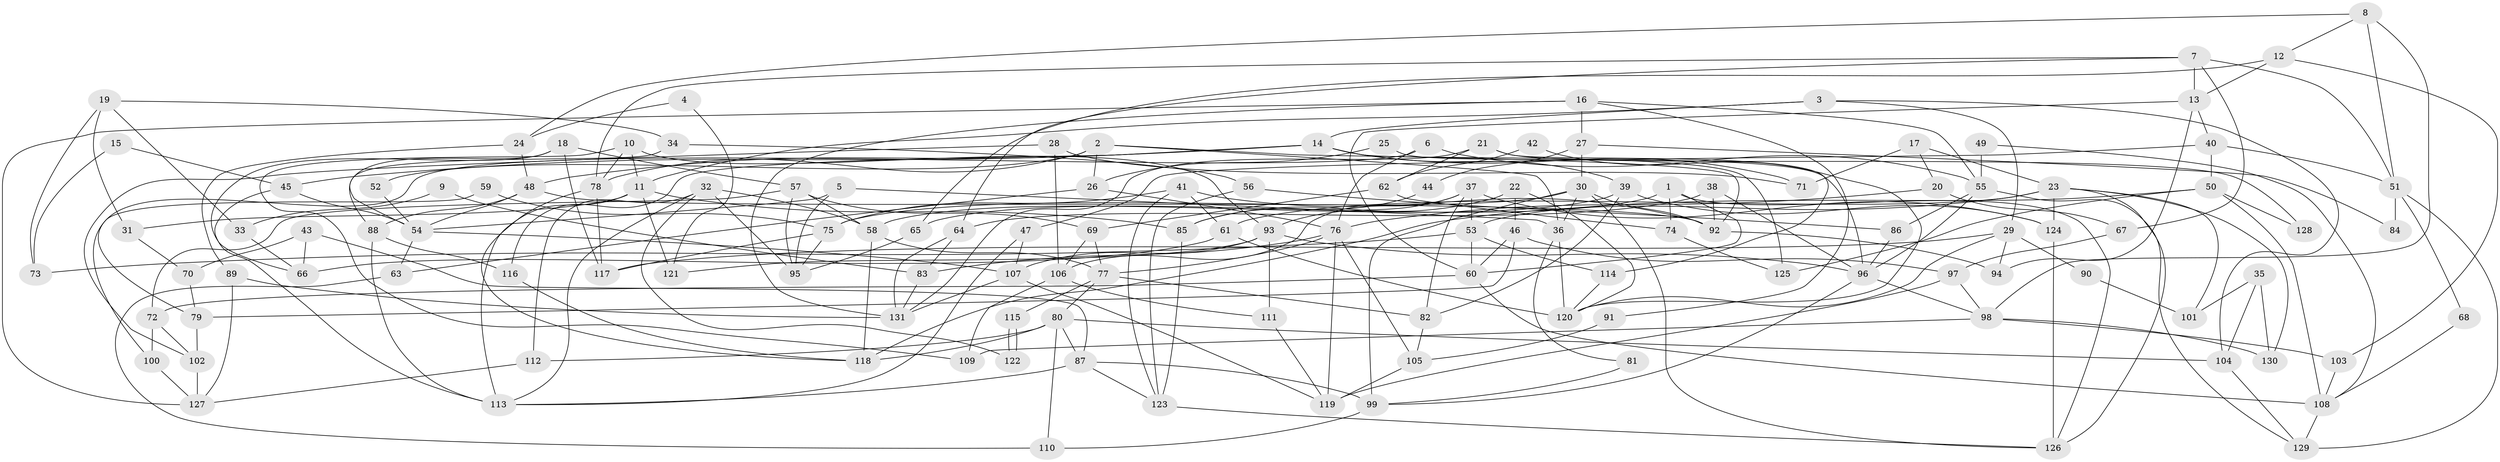 // coarse degree distribution, {5: 0.1794871794871795, 10: 0.038461538461538464, 9: 0.02564102564102564, 2: 0.0641025641025641, 3: 0.24358974358974358, 14: 0.01282051282051282, 6: 0.07692307692307693, 7: 0.05128205128205128, 4: 0.23076923076923078, 11: 0.02564102564102564, 8: 0.02564102564102564, 15: 0.01282051282051282, 16: 0.01282051282051282}
// Generated by graph-tools (version 1.1) at 2025/18/03/04/25 18:18:48]
// undirected, 131 vertices, 262 edges
graph export_dot {
graph [start="1"]
  node [color=gray90,style=filled];
  1;
  2;
  3;
  4;
  5;
  6;
  7;
  8;
  9;
  10;
  11;
  12;
  13;
  14;
  15;
  16;
  17;
  18;
  19;
  20;
  21;
  22;
  23;
  24;
  25;
  26;
  27;
  28;
  29;
  30;
  31;
  32;
  33;
  34;
  35;
  36;
  37;
  38;
  39;
  40;
  41;
  42;
  43;
  44;
  45;
  46;
  47;
  48;
  49;
  50;
  51;
  52;
  53;
  54;
  55;
  56;
  57;
  58;
  59;
  60;
  61;
  62;
  63;
  64;
  65;
  66;
  67;
  68;
  69;
  70;
  71;
  72;
  73;
  74;
  75;
  76;
  77;
  78;
  79;
  80;
  81;
  82;
  83;
  84;
  85;
  86;
  87;
  88;
  89;
  90;
  91;
  92;
  93;
  94;
  95;
  96;
  97;
  98;
  99;
  100;
  101;
  102;
  103;
  104;
  105;
  106;
  107;
  108;
  109;
  110;
  111;
  112;
  113;
  114;
  115;
  116;
  117;
  118;
  119;
  120;
  121;
  122;
  123;
  124;
  125;
  126;
  127;
  128;
  129;
  130;
  131;
  1 -- 65;
  1 -- 126;
  1 -- 60;
  1 -- 74;
  2 -- 78;
  2 -- 92;
  2 -- 26;
  2 -- 36;
  2 -- 52;
  3 -- 29;
  3 -- 14;
  3 -- 11;
  3 -- 104;
  4 -- 121;
  4 -- 24;
  5 -- 54;
  5 -- 36;
  5 -- 95;
  6 -- 76;
  6 -- 55;
  6 -- 79;
  7 -- 78;
  7 -- 13;
  7 -- 51;
  7 -- 64;
  7 -- 67;
  8 -- 98;
  8 -- 51;
  8 -- 12;
  8 -- 24;
  9 -- 83;
  9 -- 33;
  10 -- 93;
  10 -- 11;
  10 -- 78;
  10 -- 109;
  11 -- 113;
  11 -- 31;
  11 -- 85;
  11 -- 121;
  12 -- 13;
  12 -- 65;
  12 -- 103;
  13 -- 60;
  13 -- 94;
  13 -- 40;
  14 -- 125;
  14 -- 48;
  14 -- 39;
  14 -- 45;
  14 -- 71;
  14 -- 116;
  15 -- 73;
  15 -- 45;
  16 -- 127;
  16 -- 131;
  16 -- 27;
  16 -- 55;
  16 -- 91;
  17 -- 23;
  17 -- 71;
  17 -- 20;
  18 -- 57;
  18 -- 54;
  18 -- 66;
  18 -- 117;
  19 -- 34;
  19 -- 31;
  19 -- 33;
  19 -- 73;
  20 -- 76;
  20 -- 67;
  21 -- 131;
  21 -- 114;
  21 -- 62;
  21 -- 128;
  22 -- 46;
  22 -- 85;
  22 -- 120;
  23 -- 118;
  23 -- 124;
  23 -- 61;
  23 -- 101;
  23 -- 126;
  23 -- 130;
  24 -- 48;
  24 -- 89;
  25 -- 26;
  25 -- 96;
  26 -- 63;
  26 -- 76;
  27 -- 30;
  27 -- 44;
  27 -- 84;
  28 -- 106;
  28 -- 102;
  28 -- 71;
  29 -- 117;
  29 -- 120;
  29 -- 90;
  29 -- 94;
  30 -- 126;
  30 -- 92;
  30 -- 36;
  30 -- 75;
  30 -- 99;
  31 -- 70;
  32 -- 113;
  32 -- 58;
  32 -- 95;
  32 -- 112;
  32 -- 122;
  33 -- 66;
  34 -- 56;
  34 -- 88;
  35 -- 104;
  35 -- 130;
  35 -- 101;
  36 -- 81;
  36 -- 120;
  37 -- 82;
  37 -- 106;
  37 -- 53;
  37 -- 93;
  37 -- 124;
  38 -- 64;
  38 -- 96;
  38 -- 92;
  39 -- 82;
  39 -- 58;
  39 -- 124;
  40 -- 50;
  40 -- 47;
  40 -- 51;
  41 -- 75;
  41 -- 61;
  41 -- 92;
  41 -- 123;
  42 -- 120;
  42 -- 62;
  43 -- 87;
  43 -- 66;
  43 -- 70;
  44 -- 85;
  45 -- 113;
  45 -- 54;
  46 -- 79;
  46 -- 60;
  46 -- 97;
  47 -- 113;
  47 -- 107;
  48 -- 92;
  48 -- 54;
  48 -- 88;
  49 -- 108;
  49 -- 55;
  50 -- 108;
  50 -- 53;
  50 -- 125;
  50 -- 128;
  51 -- 68;
  51 -- 84;
  51 -- 129;
  52 -- 54;
  53 -- 60;
  53 -- 73;
  53 -- 114;
  54 -- 107;
  54 -- 63;
  55 -- 129;
  55 -- 86;
  55 -- 96;
  56 -- 123;
  56 -- 86;
  57 -- 95;
  57 -- 58;
  57 -- 69;
  57 -- 72;
  58 -- 118;
  58 -- 77;
  59 -- 100;
  59 -- 75;
  60 -- 108;
  60 -- 72;
  61 -- 120;
  61 -- 66;
  62 -- 69;
  62 -- 74;
  63 -- 110;
  64 -- 83;
  64 -- 131;
  65 -- 95;
  67 -- 97;
  68 -- 108;
  69 -- 77;
  69 -- 106;
  70 -- 79;
  72 -- 100;
  72 -- 102;
  74 -- 125;
  75 -- 95;
  75 -- 117;
  76 -- 119;
  76 -- 77;
  76 -- 83;
  76 -- 105;
  77 -- 80;
  77 -- 82;
  77 -- 115;
  78 -- 117;
  78 -- 118;
  79 -- 102;
  80 -- 87;
  80 -- 104;
  80 -- 110;
  80 -- 112;
  80 -- 118;
  81 -- 99;
  82 -- 105;
  83 -- 131;
  85 -- 123;
  86 -- 96;
  87 -- 123;
  87 -- 99;
  87 -- 113;
  88 -- 116;
  88 -- 113;
  89 -- 131;
  89 -- 127;
  90 -- 101;
  91 -- 105;
  92 -- 94;
  93 -- 96;
  93 -- 107;
  93 -- 111;
  93 -- 121;
  96 -- 98;
  96 -- 99;
  97 -- 98;
  97 -- 119;
  98 -- 109;
  98 -- 103;
  98 -- 130;
  99 -- 110;
  100 -- 127;
  102 -- 127;
  103 -- 108;
  104 -- 129;
  105 -- 119;
  106 -- 111;
  106 -- 109;
  107 -- 119;
  107 -- 131;
  108 -- 129;
  111 -- 119;
  112 -- 127;
  114 -- 120;
  115 -- 122;
  115 -- 122;
  116 -- 118;
  123 -- 126;
  124 -- 126;
}
